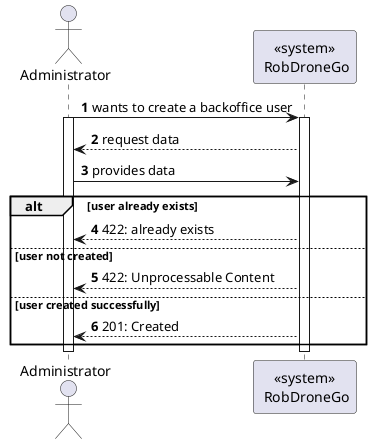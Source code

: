 @startuml
autonumber

actor "Administrator" as usr
participant "<<system>>\n RobDroneGo" as sys


usr -> sys: wants to create a backoffice user

activate usr
activate sys

        sys --> usr : request data
        usr -> sys : provides data
        alt user already exists
           usr<-- sys : 422: already exists
        else user not created
           usr<-- sys : 422: Unprocessable Content
        else user created successfully
            usr<-- sys : 201: Created
        end

deactivate sys
deactivate usr
@enduml
